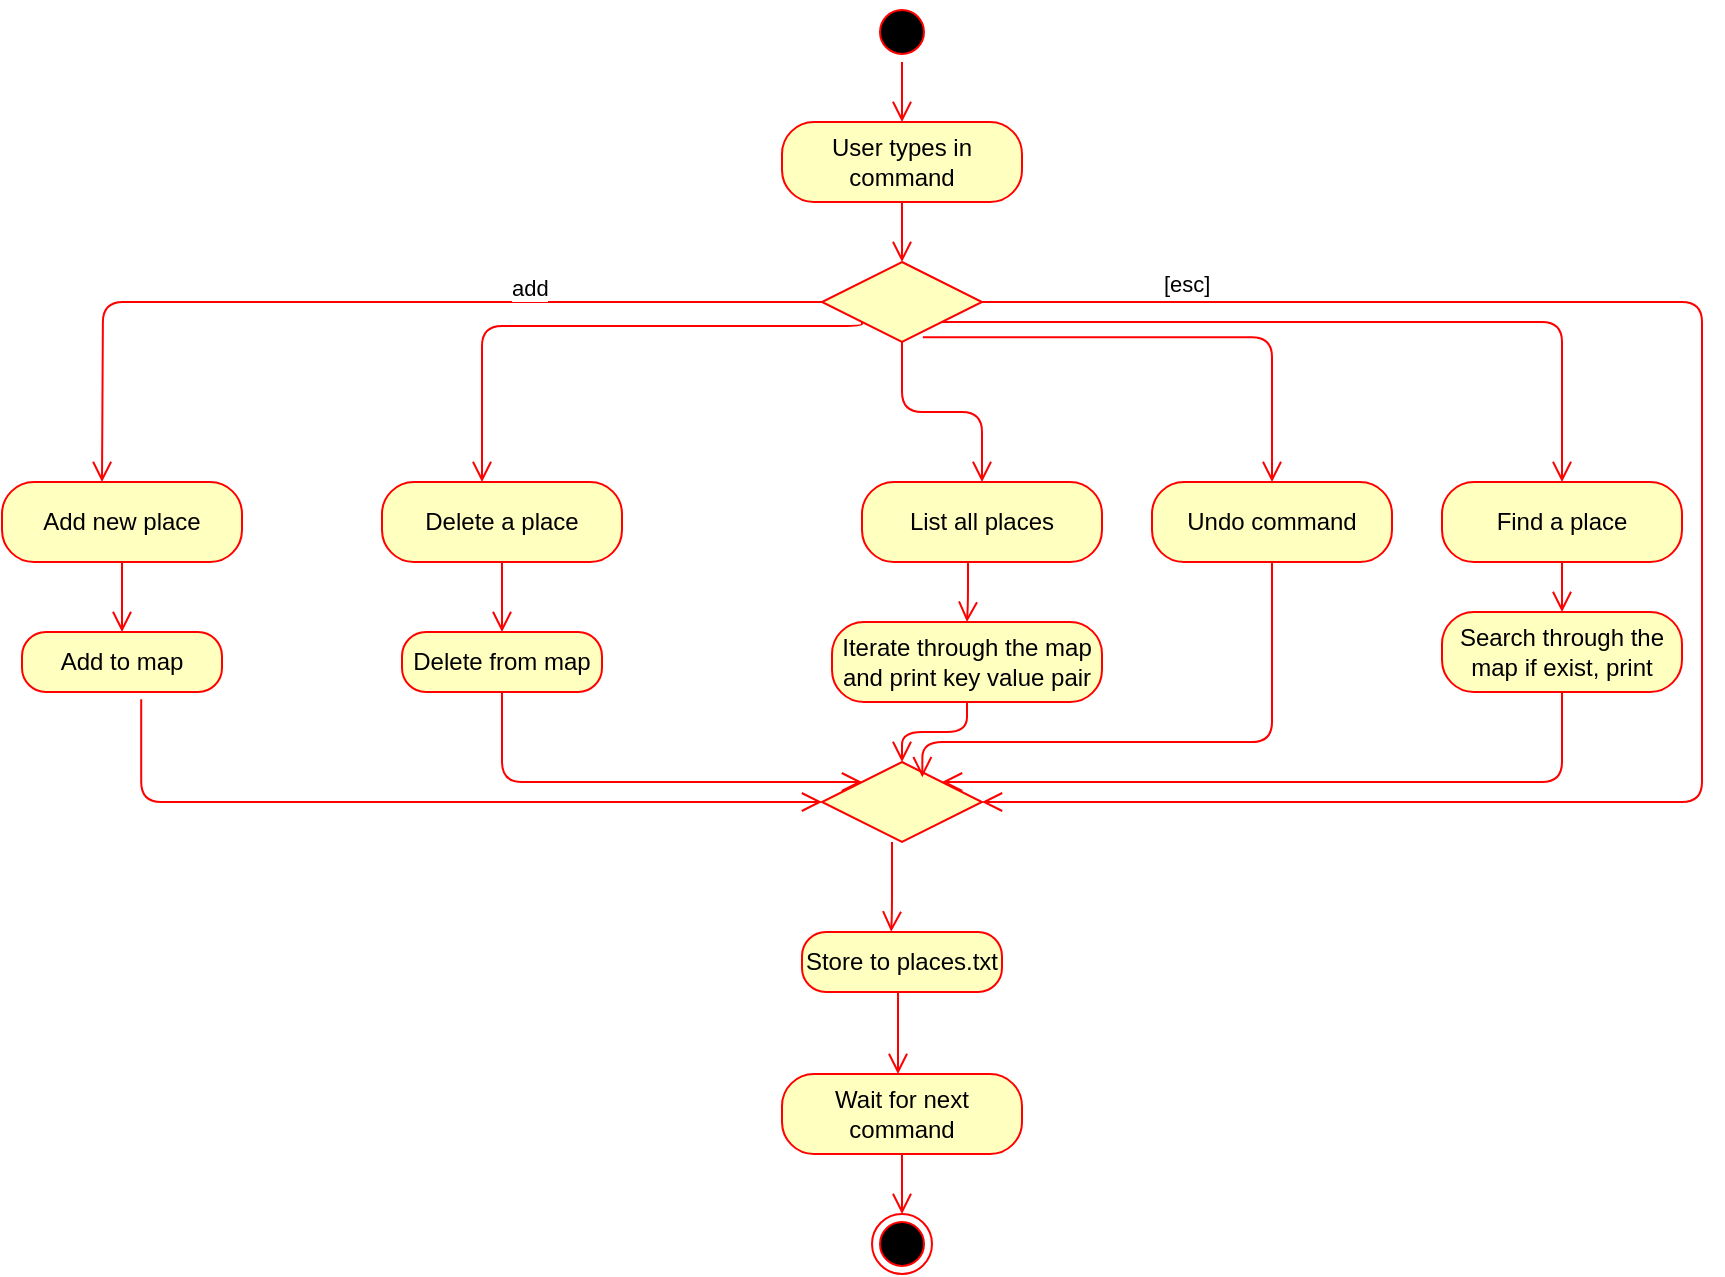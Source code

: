 <mxfile version="12.2.3" type="device" pages="1"><diagram id="LdzEAmPkYjvo-ik11WaM" name="Page-1"><mxGraphModel dx="2128" dy="530" grid="1" gridSize="10" guides="1" tooltips="1" connect="1" arrows="1" fold="1" page="1" pageScale="1" pageWidth="850" pageHeight="1100" math="0" shadow="0"><root><mxCell id="0"/><mxCell id="1" parent="0"/><mxCell id="CpQ7TZXFfPlJ9OQXLJKb-2" value="" style="edgeStyle=orthogonalEdgeStyle;html=1;verticalAlign=bottom;endArrow=open;endSize=8;strokeColor=#ff0000;entryX=0.5;entryY=0;entryDx=0;entryDy=0;" parent="1" source="CpQ7TZXFfPlJ9OQXLJKb-5" target="CpQ7TZXFfPlJ9OQXLJKb-33" edge="1"><mxGeometry relative="1" as="geometry"><mxPoint x="400" y="280" as="targetPoint"/></mxGeometry></mxCell><mxCell id="CpQ7TZXFfPlJ9OQXLJKb-3" value="" style="ellipse;html=1;shape=startState;fillColor=#000000;strokeColor=#ff0000;" parent="1" vertex="1"><mxGeometry x="385" y="80" width="30" height="30" as="geometry"/></mxCell><mxCell id="CpQ7TZXFfPlJ9OQXLJKb-4" value="" style="edgeStyle=orthogonalEdgeStyle;html=1;verticalAlign=bottom;endArrow=open;endSize=8;strokeColor=#ff0000;" parent="1" source="CpQ7TZXFfPlJ9OQXLJKb-1" edge="1"><mxGeometry relative="1" as="geometry"><mxPoint x="400" y="170" as="targetPoint"/></mxGeometry></mxCell><mxCell id="CpQ7TZXFfPlJ9OQXLJKb-6" value="[esc]" style="edgeStyle=orthogonalEdgeStyle;html=1;align=left;verticalAlign=bottom;endArrow=open;endSize=8;strokeColor=#ff0000;entryX=1;entryY=0.5;entryDx=0;entryDy=0;" parent="1" source="CpQ7TZXFfPlJ9OQXLJKb-5" target="CpQ7TZXFfPlJ9OQXLJKb-18" edge="1"><mxGeometry x="-0.818" relative="1" as="geometry"><mxPoint x="430" y="724" as="targetPoint"/><Array as="points"><mxPoint x="800" y="230"/><mxPoint x="800" y="480"/></Array><mxPoint as="offset"/></mxGeometry></mxCell><mxCell id="CpQ7TZXFfPlJ9OQXLJKb-1" value="User types in command" style="rounded=1;whiteSpace=wrap;html=1;arcSize=40;fontColor=#000000;fillColor=#ffffc0;strokeColor=#ff0000;" parent="1" vertex="1"><mxGeometry x="340" y="140" width="120" height="40" as="geometry"/></mxCell><mxCell id="CpQ7TZXFfPlJ9OQXLJKb-8" value="" style="edgeStyle=orthogonalEdgeStyle;html=1;verticalAlign=bottom;endArrow=open;endSize=8;strokeColor=#ff0000;" parent="1" source="CpQ7TZXFfPlJ9OQXLJKb-3" target="CpQ7TZXFfPlJ9OQXLJKb-1" edge="1"><mxGeometry relative="1" as="geometry"><mxPoint x="400" y="170" as="targetPoint"/><mxPoint x="400" y="110" as="sourcePoint"/></mxGeometry></mxCell><mxCell id="CpQ7TZXFfPlJ9OQXLJKb-5" value="" style="rhombus;whiteSpace=wrap;html=1;fillColor=#ffffc0;strokeColor=#ff0000;" parent="1" vertex="1"><mxGeometry x="360" y="210" width="80" height="40" as="geometry"/></mxCell><mxCell id="CpQ7TZXFfPlJ9OQXLJKb-9" value="" style="edgeStyle=orthogonalEdgeStyle;html=1;verticalAlign=bottom;endArrow=open;endSize=8;strokeColor=#ff0000;" parent="1" source="CpQ7TZXFfPlJ9OQXLJKb-1" target="CpQ7TZXFfPlJ9OQXLJKb-5" edge="1"><mxGeometry relative="1" as="geometry"><mxPoint x="400" y="270" as="targetPoint"/><mxPoint x="400" y="180" as="sourcePoint"/></mxGeometry></mxCell><mxCell id="CpQ7TZXFfPlJ9OQXLJKb-18" value="" style="rhombus;whiteSpace=wrap;html=1;fillColor=#ffffc0;strokeColor=#ff0000;" parent="1" vertex="1"><mxGeometry x="360" y="460" width="80" height="40" as="geometry"/></mxCell><mxCell id="CpQ7TZXFfPlJ9OQXLJKb-21" value="Wait for next command" style="rounded=1;whiteSpace=wrap;html=1;arcSize=40;fontColor=#000000;fillColor=#ffffc0;strokeColor=#ff0000;" parent="1" vertex="1"><mxGeometry x="340" y="616" width="120" height="40" as="geometry"/></mxCell><mxCell id="CpQ7TZXFfPlJ9OQXLJKb-22" value="" style="edgeStyle=orthogonalEdgeStyle;html=1;verticalAlign=bottom;endArrow=open;endSize=8;strokeColor=#ff0000;exitX=0.5;exitY=1;exitDx=0;exitDy=0;" parent="1" target="CpQ7TZXFfPlJ9OQXLJKb-24" edge="1" source="CpQ7TZXFfPlJ9OQXLJKb-21"><mxGeometry relative="1" as="geometry"><mxPoint x="395" y="620" as="targetPoint"/><mxPoint x="395" y="596" as="sourcePoint"/></mxGeometry></mxCell><mxCell id="CpQ7TZXFfPlJ9OQXLJKb-24" value="" style="ellipse;html=1;shape=endState;fillColor=#000000;strokeColor=#ff0000;" parent="1" vertex="1"><mxGeometry x="385" y="686" width="30" height="30" as="geometry"/></mxCell><mxCell id="CpQ7TZXFfPlJ9OQXLJKb-28" value="add" style="edgeStyle=orthogonalEdgeStyle;html=1;align=left;verticalAlign=top;endArrow=open;endSize=8;strokeColor=#ff0000;exitX=0;exitY=0.5;exitDx=0;exitDy=0;" parent="1" source="CpQ7TZXFfPlJ9OQXLJKb-5" edge="1"><mxGeometry x="-0.3" y="-20" relative="1" as="geometry"><mxPoint y="320" as="targetPoint"/><mxPoint x="130" y="220" as="sourcePoint"/><mxPoint as="offset"/></mxGeometry></mxCell><mxCell id="CpQ7TZXFfPlJ9OQXLJKb-29" value="Add new place" style="rounded=1;whiteSpace=wrap;html=1;arcSize=40;fontColor=#000000;fillColor=#ffffc0;strokeColor=#ff0000;" parent="1" vertex="1"><mxGeometry x="-50" y="320" width="120" height="40" as="geometry"/></mxCell><mxCell id="CpQ7TZXFfPlJ9OQXLJKb-30" value="" style="edgeStyle=orthogonalEdgeStyle;html=1;verticalAlign=bottom;endArrow=open;endSize=8;strokeColor=#ff0000;entryX=0.5;entryY=0;entryDx=0;entryDy=0;" parent="1" source="CpQ7TZXFfPlJ9OQXLJKb-29" edge="1" target="CpQ7TZXFfPlJ9OQXLJKb-42"><mxGeometry relative="1" as="geometry"><mxPoint x="10" y="420" as="targetPoint"/></mxGeometry></mxCell><mxCell id="CpQ7TZXFfPlJ9OQXLJKb-31" value="Delete a place" style="rounded=1;whiteSpace=wrap;html=1;arcSize=40;fontColor=#000000;fillColor=#ffffc0;strokeColor=#ff0000;" parent="1" vertex="1"><mxGeometry x="140" y="320" width="120" height="40" as="geometry"/></mxCell><mxCell id="CpQ7TZXFfPlJ9OQXLJKb-32" value="" style="edgeStyle=orthogonalEdgeStyle;html=1;verticalAlign=bottom;endArrow=open;endSize=8;strokeColor=#ff0000;entryX=0.5;entryY=0;entryDx=0;entryDy=0;" parent="1" source="CpQ7TZXFfPlJ9OQXLJKb-31" edge="1" target="CpQ7TZXFfPlJ9OQXLJKb-49"><mxGeometry relative="1" as="geometry"><mxPoint x="200" y="420" as="targetPoint"/></mxGeometry></mxCell><mxCell id="CpQ7TZXFfPlJ9OQXLJKb-33" value="List all places" style="rounded=1;whiteSpace=wrap;html=1;arcSize=40;fontColor=#000000;fillColor=#ffffc0;strokeColor=#ff0000;" parent="1" vertex="1"><mxGeometry x="380" y="320" width="120" height="40" as="geometry"/></mxCell><mxCell id="CpQ7TZXFfPlJ9OQXLJKb-34" value="" style="edgeStyle=orthogonalEdgeStyle;html=1;verticalAlign=bottom;endArrow=open;endSize=8;strokeColor=#ff0000;entryX=0.5;entryY=0;entryDx=0;entryDy=0;" parent="1" source="CpQ7TZXFfPlJ9OQXLJKb-33" edge="1" target="CpQ7TZXFfPlJ9OQXLJKb-55"><mxGeometry relative="1" as="geometry"><mxPoint x="470" y="420" as="targetPoint"/><Array as="points"><mxPoint x="433" y="380"/><mxPoint x="433" y="380"/></Array></mxGeometry></mxCell><mxCell id="CpQ7TZXFfPlJ9OQXLJKb-35" value="Find a place" style="rounded=1;whiteSpace=wrap;html=1;arcSize=40;fontColor=#000000;fillColor=#ffffc0;strokeColor=#ff0000;" parent="1" vertex="1"><mxGeometry x="670" y="320" width="120" height="40" as="geometry"/></mxCell><mxCell id="CpQ7TZXFfPlJ9OQXLJKb-36" value="" style="edgeStyle=orthogonalEdgeStyle;html=1;verticalAlign=bottom;endArrow=open;endSize=8;strokeColor=#ff0000;entryX=0.5;entryY=0;entryDx=0;entryDy=0;" parent="1" source="CpQ7TZXFfPlJ9OQXLJKb-35" edge="1" target="CpQ7TZXFfPlJ9OQXLJKb-57"><mxGeometry relative="1" as="geometry"><mxPoint x="730" y="420" as="targetPoint"/><Array as="points"/></mxGeometry></mxCell><mxCell id="CpQ7TZXFfPlJ9OQXLJKb-37" value="" style="edgeStyle=orthogonalEdgeStyle;html=1;verticalAlign=bottom;endArrow=open;endSize=8;strokeColor=#ff0000;exitX=1;exitY=1;exitDx=0;exitDy=0;entryX=0.5;entryY=0;entryDx=0;entryDy=0;" parent="1" source="CpQ7TZXFfPlJ9OQXLJKb-5" target="CpQ7TZXFfPlJ9OQXLJKb-35" edge="1"><mxGeometry relative="1" as="geometry"><mxPoint x="410" y="290" as="targetPoint"/><mxPoint x="410" y="260" as="sourcePoint"/><Array as="points"><mxPoint x="730" y="240"/></Array></mxGeometry></mxCell><mxCell id="CpQ7TZXFfPlJ9OQXLJKb-38" value="" style="edgeStyle=orthogonalEdgeStyle;html=1;verticalAlign=bottom;endArrow=open;endSize=8;strokeColor=#ff0000;exitX=0;exitY=1;exitDx=0;exitDy=0;" parent="1" source="CpQ7TZXFfPlJ9OQXLJKb-5" edge="1"><mxGeometry relative="1" as="geometry"><mxPoint x="190" y="320" as="targetPoint"/><mxPoint x="355" y="250" as="sourcePoint"/><Array as="points"><mxPoint x="380" y="242"/><mxPoint x="190" y="242"/></Array></mxGeometry></mxCell><mxCell id="CpQ7TZXFfPlJ9OQXLJKb-42" value="Add to map" style="rounded=1;whiteSpace=wrap;html=1;arcSize=40;fontColor=#000000;fillColor=#ffffc0;strokeColor=#ff0000;" parent="1" vertex="1"><mxGeometry x="-40" y="395" width="100" height="30" as="geometry"/></mxCell><mxCell id="CpQ7TZXFfPlJ9OQXLJKb-47" value="" style="edgeStyle=orthogonalEdgeStyle;html=1;verticalAlign=bottom;endArrow=open;endSize=8;strokeColor=#ff0000;exitX=0.75;exitY=0.5;exitDx=0;exitDy=0;exitPerimeter=0;" parent="1" edge="1"><mxGeometry relative="1" as="geometry"><mxPoint x="394.588" y="544.824" as="targetPoint"/><Array as="points"><mxPoint x="395" y="535"/><mxPoint x="395" y="535"/></Array><mxPoint x="395" y="500" as="sourcePoint"/></mxGeometry></mxCell><mxCell id="CpQ7TZXFfPlJ9OQXLJKb-49" value="Delete from map" style="rounded=1;whiteSpace=wrap;html=1;arcSize=40;fontColor=#000000;fillColor=#ffffc0;strokeColor=#ff0000;" parent="1" vertex="1"><mxGeometry x="150" y="395" width="100" height="30" as="geometry"/></mxCell><mxCell id="CpQ7TZXFfPlJ9OQXLJKb-51" value="Store to places.txt" style="rounded=1;whiteSpace=wrap;html=1;arcSize=40;fontColor=#000000;fillColor=#ffffc0;strokeColor=#ff0000;" parent="1" vertex="1"><mxGeometry x="350" y="545" width="100" height="30" as="geometry"/></mxCell><mxCell id="CpQ7TZXFfPlJ9OQXLJKb-54" value="" style="edgeStyle=orthogonalEdgeStyle;html=1;verticalAlign=bottom;endArrow=open;endSize=8;strokeColor=#ff0000;entryX=0;entryY=0.5;entryDx=0;entryDy=0;exitX=0.596;exitY=1.12;exitDx=0;exitDy=0;exitPerimeter=0;" parent="1" source="CpQ7TZXFfPlJ9OQXLJKb-42" target="CpQ7TZXFfPlJ9OQXLJKb-18" edge="1"><mxGeometry relative="1" as="geometry"><mxPoint x="20" y="650" as="targetPoint"/><Array as="points"><mxPoint x="20" y="480"/></Array><mxPoint x="20" y="580" as="sourcePoint"/></mxGeometry></mxCell><mxCell id="CpQ7TZXFfPlJ9OQXLJKb-55" value="Iterate through the map and print key value pair" style="rounded=1;whiteSpace=wrap;html=1;arcSize=40;fontColor=#000000;fillColor=#ffffc0;strokeColor=#ff0000;" parent="1" vertex="1"><mxGeometry x="365" y="390" width="135" height="40" as="geometry"/></mxCell><mxCell id="CpQ7TZXFfPlJ9OQXLJKb-56" value="" style="edgeStyle=orthogonalEdgeStyle;html=1;verticalAlign=bottom;endArrow=open;endSize=8;strokeColor=#ff0000;entryX=0.5;entryY=0;entryDx=0;entryDy=0;" parent="1" source="CpQ7TZXFfPlJ9OQXLJKb-55" target="CpQ7TZXFfPlJ9OQXLJKb-18" edge="1"><mxGeometry relative="1" as="geometry"><mxPoint x="467" y="520" as="targetPoint"/></mxGeometry></mxCell><mxCell id="CpQ7TZXFfPlJ9OQXLJKb-57" value="Search through the map if exist, print" style="rounded=1;whiteSpace=wrap;html=1;arcSize=40;fontColor=#000000;fillColor=#ffffc0;strokeColor=#ff0000;" parent="1" vertex="1"><mxGeometry x="670" y="385" width="120" height="40" as="geometry"/></mxCell><mxCell id="CpQ7TZXFfPlJ9OQXLJKb-58" value="" style="edgeStyle=orthogonalEdgeStyle;html=1;verticalAlign=bottom;endArrow=open;endSize=8;strokeColor=#ff0000;entryX=1;entryY=0;entryDx=0;entryDy=0;" parent="1" source="CpQ7TZXFfPlJ9OQXLJKb-57" target="CpQ7TZXFfPlJ9OQXLJKb-18" edge="1"><mxGeometry relative="1" as="geometry"><mxPoint x="730" y="525" as="targetPoint"/><Array as="points"><mxPoint x="730" y="470"/></Array></mxGeometry></mxCell><mxCell id="CpQ7TZXFfPlJ9OQXLJKb-60" value="" style="edgeStyle=orthogonalEdgeStyle;html=1;verticalAlign=bottom;endArrow=open;endSize=8;strokeColor=#ff0000;entryX=0;entryY=0;entryDx=0;entryDy=0;exitX=0.5;exitY=1;exitDx=0;exitDy=0;" parent="1" source="CpQ7TZXFfPlJ9OQXLJKb-49" target="CpQ7TZXFfPlJ9OQXLJKb-18" edge="1"><mxGeometry relative="1" as="geometry"><mxPoint x="235" y="650" as="targetPoint"/><Array as="points"><mxPoint x="200" y="470"/></Array><mxPoint x="235" y="580" as="sourcePoint"/></mxGeometry></mxCell><mxCell id="CpQ7TZXFfPlJ9OQXLJKb-61" value="" style="edgeStyle=orthogonalEdgeStyle;html=1;verticalAlign=bottom;endArrow=open;endSize=8;strokeColor=#ff0000;" parent="1" edge="1"><mxGeometry relative="1" as="geometry"><mxPoint x="398" y="616" as="targetPoint"/><mxPoint x="398" y="575" as="sourcePoint"/></mxGeometry></mxCell><mxCell id="zv4mgK9Bef3PDz0sKhcv-1" value="Undo command" style="rounded=1;whiteSpace=wrap;html=1;arcSize=40;fontColor=#000000;fillColor=#ffffc0;strokeColor=#ff0000;" vertex="1" parent="1"><mxGeometry x="525" y="320" width="120" height="40" as="geometry"/></mxCell><mxCell id="zv4mgK9Bef3PDz0sKhcv-2" value="" style="edgeStyle=orthogonalEdgeStyle;html=1;verticalAlign=bottom;endArrow=open;endSize=8;strokeColor=#ff0000;entryX=0.627;entryY=0.19;entryDx=0;entryDy=0;entryPerimeter=0;" edge="1" source="zv4mgK9Bef3PDz0sKhcv-1" parent="1" target="CpQ7TZXFfPlJ9OQXLJKb-18"><mxGeometry relative="1" as="geometry"><mxPoint x="380" y="700" as="targetPoint"/><Array as="points"><mxPoint x="585" y="450"/><mxPoint x="410" y="450"/></Array></mxGeometry></mxCell><mxCell id="zv4mgK9Bef3PDz0sKhcv-4" value="" style="edgeStyle=orthogonalEdgeStyle;html=1;verticalAlign=bottom;endArrow=open;endSize=8;strokeColor=#ff0000;exitX=0.63;exitY=0.94;exitDx=0;exitDy=0;exitPerimeter=0;" edge="1" source="CpQ7TZXFfPlJ9OQXLJKb-5" parent="1" target="zv4mgK9Bef3PDz0sKhcv-1"><mxGeometry relative="1" as="geometry"><mxPoint x="500" y="310" as="targetPoint"/><mxPoint x="500" y="250" as="sourcePoint"/></mxGeometry></mxCell></root></mxGraphModel></diagram></mxfile>